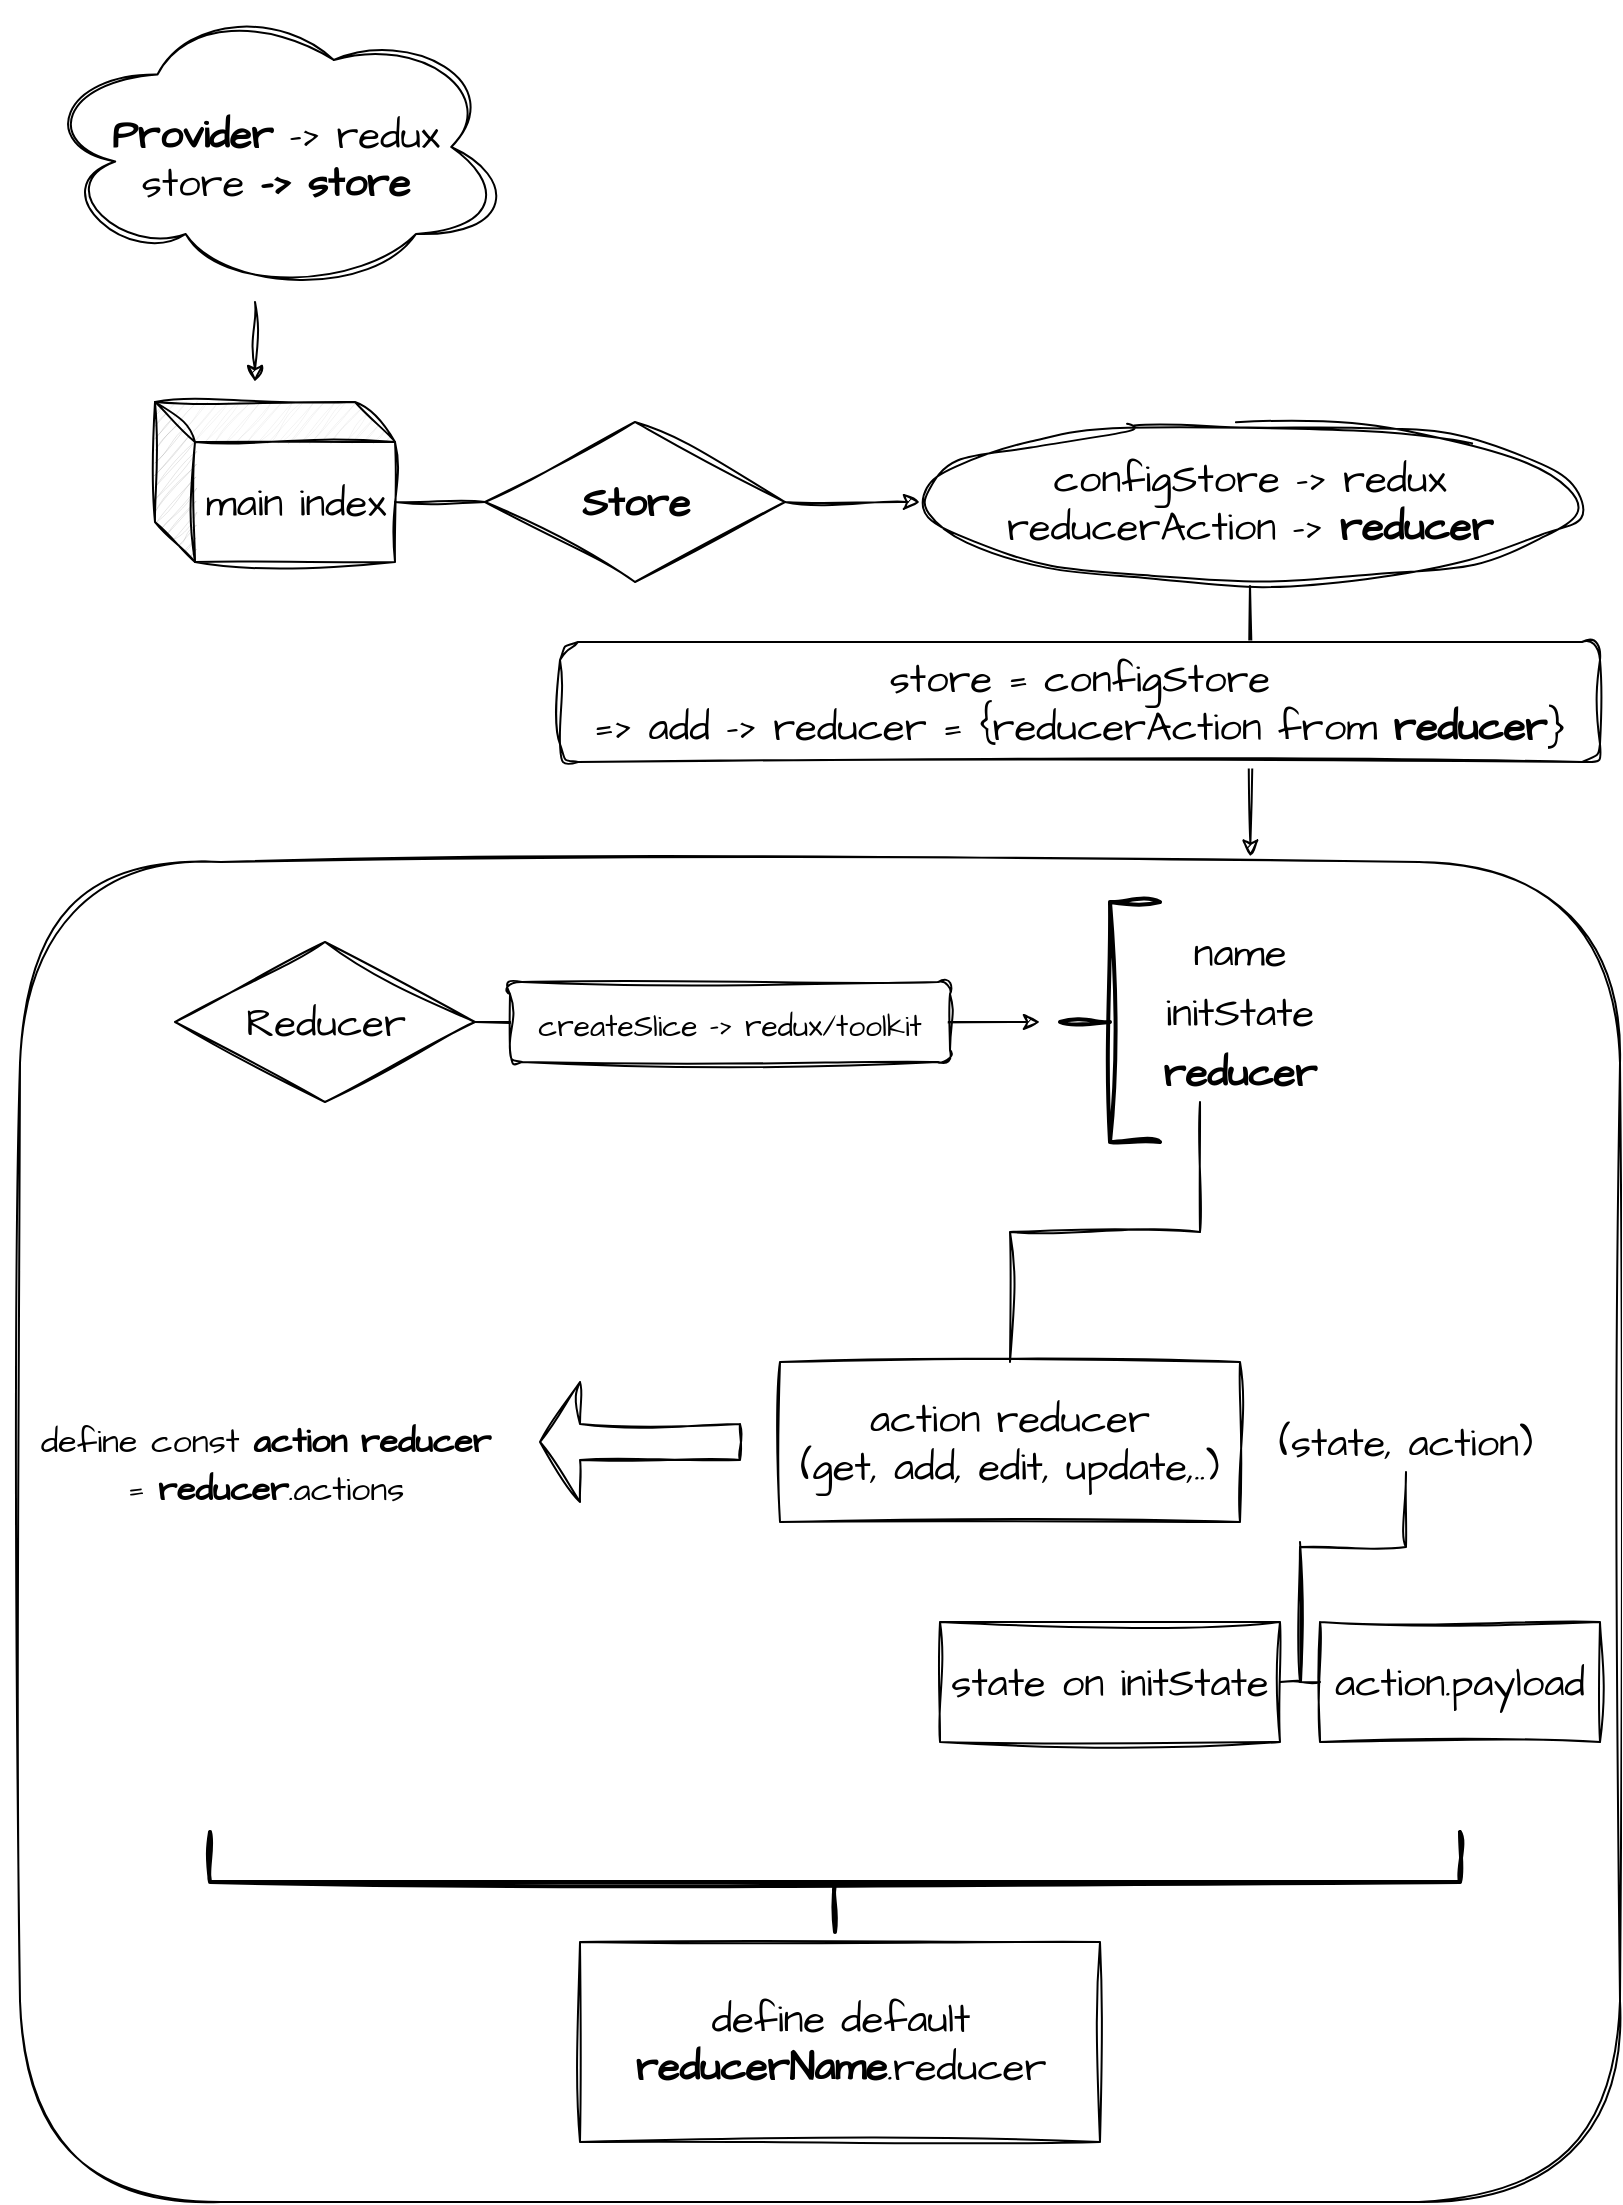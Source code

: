 <mxfile version="21.6.8" type="device">
  <diagram name="Redux Toolkit - Basic" id="vx6qZlpkWdnwxtrIfpL4">
    <mxGraphModel dx="936" dy="522" grid="1" gridSize="10" guides="1" tooltips="1" connect="1" arrows="1" fold="1" page="1" pageScale="1" pageWidth="827" pageHeight="1169" math="0" shadow="0">
      <root>
        <mxCell id="0" />
        <mxCell id="1" parent="0" />
        <mxCell id="quPJ_V-eW_hT16Q9osnY-76" value="" style="endArrow=classic;html=1;rounded=0;sketch=1;hachureGap=4;jiggle=2;curveFitting=1;fontFamily=Architects Daughter;fontSource=https%3A%2F%2Ffonts.googleapis.com%2Fcss%3Ffamily%3DArchitects%2BDaughter;fontSize=16;exitX=0.5;exitY=1;exitDx=0;exitDy=0;entryX=0.769;entryY=-0.004;entryDx=0;entryDy=0;entryPerimeter=0;" edge="1" parent="1" source="quPJ_V-eW_hT16Q9osnY-71" target="quPJ_V-eW_hT16Q9osnY-66">
          <mxGeometry width="50" height="50" relative="1" as="geometry">
            <mxPoint x="530" y="460" as="sourcePoint" />
            <mxPoint x="580" y="410" as="targetPoint" />
          </mxGeometry>
        </mxCell>
        <mxCell id="quPJ_V-eW_hT16Q9osnY-73" value="store = configStore&lt;br&gt;=&amp;gt; add -&amp;gt; reducer = {reducerAction from &lt;b&gt;reducer&lt;/b&gt;}" style="rounded=1;whiteSpace=wrap;html=1;sketch=1;hachureGap=4;jiggle=2;curveFitting=1;fontFamily=Architects Daughter;fontSource=https%3A%2F%2Ffonts.googleapis.com%2Fcss%3Ffamily%3DArchitects%2BDaughter;fontSize=20;" vertex="1" parent="1">
          <mxGeometry x="280" y="330" width="520" height="60" as="geometry" />
        </mxCell>
        <mxCell id="quPJ_V-eW_hT16Q9osnY-66" value="" style="rounded=1;whiteSpace=wrap;html=1;sketch=1;hachureGap=4;jiggle=2;curveFitting=1;fontFamily=Architects Daughter;fontSource=https%3A%2F%2Ffonts.googleapis.com%2Fcss%3Ffamily%3DArchitects%2BDaughter;fontSize=20;" vertex="1" parent="1">
          <mxGeometry x="10" y="440" width="800" height="670" as="geometry" />
        </mxCell>
        <mxCell id="quPJ_V-eW_hT16Q9osnY-65" value="" style="rounded=0;whiteSpace=wrap;html=1;sketch=1;hachureGap=4;jiggle=2;curveFitting=1;fontFamily=Architects Daughter;fontSource=https%3A%2F%2Ffonts.googleapis.com%2Fcss%3Ffamily%3DArchitects%2BDaughter;fontSize=20;" vertex="1" parent="1">
          <mxGeometry x="290" y="980" width="260" height="100" as="geometry" />
        </mxCell>
        <mxCell id="quPJ_V-eW_hT16Q9osnY-44" value="" style="endArrow=classic;html=1;rounded=0;sketch=1;hachureGap=4;jiggle=2;curveFitting=1;fontFamily=Architects Daughter;fontSource=https%3A%2F%2Ffonts.googleapis.com%2Fcss%3Ffamily%3DArchitects%2BDaughter;fontSize=16;" edge="1" parent="1">
          <mxGeometry width="50" height="50" relative="1" as="geometry">
            <mxPoint x="237.5" y="520" as="sourcePoint" />
            <mxPoint x="520" y="520" as="targetPoint" />
          </mxGeometry>
        </mxCell>
        <mxCell id="quPJ_V-eW_hT16Q9osnY-46" value="" style="rounded=1;whiteSpace=wrap;html=1;sketch=1;hachureGap=4;jiggle=2;curveFitting=1;fontFamily=Architects Daughter;fontSource=https%3A%2F%2Ffonts.googleapis.com%2Fcss%3Ffamily%3DArchitects%2BDaughter;fontSize=20;" vertex="1" parent="1">
          <mxGeometry x="255" y="500" width="220" height="40" as="geometry" />
        </mxCell>
        <mxCell id="quPJ_V-eW_hT16Q9osnY-4" value="" style="ellipse;shape=cloud;whiteSpace=wrap;html=1;sketch=1;hachureGap=4;jiggle=2;curveFitting=1;fontFamily=Architects Daughter;fontSource=https%3A%2F%2Ffonts.googleapis.com%2Fcss%3Ffamily%3DArchitects%2BDaughter;fontSize=20;" vertex="1" parent="1">
          <mxGeometry x="20" y="10" width="235" height="145" as="geometry" />
        </mxCell>
        <mxCell id="quPJ_V-eW_hT16Q9osnY-1" value="main index" style="shape=cube;whiteSpace=wrap;html=1;boundedLbl=1;backgroundOutline=1;darkOpacity=0.05;darkOpacity2=0.1;sketch=1;hachureGap=4;jiggle=2;curveFitting=1;fontFamily=Architects Daughter;fontSource=https%3A%2F%2Ffonts.googleapis.com%2Fcss%3Ffamily%3DArchitects%2BDaughter;fontSize=20;" vertex="1" parent="1">
          <mxGeometry x="77.5" y="210" width="120" height="80" as="geometry" />
        </mxCell>
        <mxCell id="quPJ_V-eW_hT16Q9osnY-2" value="&lt;b&gt;Provider &lt;/b&gt;-&amp;gt; redux&lt;br&gt;store &lt;b&gt;-&amp;gt; store&lt;/b&gt;" style="text;html=1;strokeColor=none;fillColor=none;align=center;verticalAlign=middle;whiteSpace=wrap;rounded=0;fontSize=20;fontFamily=Architects Daughter;" vertex="1" parent="1">
          <mxGeometry x="37.5" y="72.5" width="200" height="30" as="geometry" />
        </mxCell>
        <mxCell id="quPJ_V-eW_hT16Q9osnY-3" value="" style="endArrow=classic;html=1;rounded=0;sketch=1;hachureGap=4;jiggle=2;curveFitting=1;fontFamily=Architects Daughter;fontSource=https%3A%2F%2Ffonts.googleapis.com%2Fcss%3Ffamily%3DArchitects%2BDaughter;fontSize=16;" edge="1" parent="1">
          <mxGeometry width="50" height="50" relative="1" as="geometry">
            <mxPoint x="127.5" y="160" as="sourcePoint" />
            <mxPoint x="127.5" y="200" as="targetPoint" />
          </mxGeometry>
        </mxCell>
        <mxCell id="quPJ_V-eW_hT16Q9osnY-9" value="&lt;b&gt;Store&lt;/b&gt;" style="rhombus;whiteSpace=wrap;html=1;sketch=1;hachureGap=4;jiggle=2;curveFitting=1;fontFamily=Architects Daughter;fontSource=https%3A%2F%2Ffonts.googleapis.com%2Fcss%3Ffamily%3DArchitects%2BDaughter;fontSize=20;" vertex="1" parent="1">
          <mxGeometry x="242.5" y="220" width="150" height="80" as="geometry" />
        </mxCell>
        <mxCell id="quPJ_V-eW_hT16Q9osnY-10" value="Reducer" style="rhombus;whiteSpace=wrap;html=1;sketch=1;hachureGap=4;jiggle=2;curveFitting=1;fontFamily=Architects Daughter;fontSource=https%3A%2F%2Ffonts.googleapis.com%2Fcss%3Ffamily%3DArchitects%2BDaughter;fontSize=20;" vertex="1" parent="1">
          <mxGeometry x="87.5" y="480" width="150" height="80" as="geometry" />
        </mxCell>
        <mxCell id="quPJ_V-eW_hT16Q9osnY-43" value="&lt;font style=&quot;font-size: 15px;&quot;&gt;createSlice -&amp;gt; redux/toolkit&lt;/font&gt;" style="text;html=1;strokeColor=none;fillColor=none;align=center;verticalAlign=middle;whiteSpace=wrap;rounded=0;fontSize=20;fontFamily=Architects Daughter;" vertex="1" parent="1">
          <mxGeometry x="265" y="505" width="200" height="30" as="geometry" />
        </mxCell>
        <mxCell id="quPJ_V-eW_hT16Q9osnY-47" value="" style="strokeWidth=2;html=1;shape=mxgraph.flowchart.annotation_2;align=left;labelPosition=right;pointerEvents=1;sketch=1;hachureGap=4;jiggle=2;curveFitting=1;fontFamily=Architects Daughter;fontSource=https%3A%2F%2Ffonts.googleapis.com%2Fcss%3Ffamily%3DArchitects%2BDaughter;fontSize=20;" vertex="1" parent="1">
          <mxGeometry x="530" y="460" width="50" height="120" as="geometry" />
        </mxCell>
        <mxCell id="quPJ_V-eW_hT16Q9osnY-48" value="name" style="text;html=1;strokeColor=none;fillColor=none;align=center;verticalAlign=middle;whiteSpace=wrap;rounded=0;fontSize=20;fontFamily=Architects Daughter;" vertex="1" parent="1">
          <mxGeometry x="590" y="470" width="60" height="30" as="geometry" />
        </mxCell>
        <mxCell id="quPJ_V-eW_hT16Q9osnY-51" value="initState" style="text;html=1;strokeColor=none;fillColor=none;align=center;verticalAlign=middle;whiteSpace=wrap;rounded=0;fontSize=20;fontFamily=Architects Daughter;" vertex="1" parent="1">
          <mxGeometry x="590" y="500" width="60" height="30" as="geometry" />
        </mxCell>
        <mxCell id="quPJ_V-eW_hT16Q9osnY-52" value="&lt;b&gt;reducer&lt;/b&gt;" style="text;html=1;strokeColor=none;fillColor=none;align=center;verticalAlign=middle;whiteSpace=wrap;rounded=0;fontSize=20;fontFamily=Architects Daughter;" vertex="1" parent="1">
          <mxGeometry x="590" y="530" width="60" height="30" as="geometry" />
        </mxCell>
        <mxCell id="quPJ_V-eW_hT16Q9osnY-54" value="&lt;font style=&quot;font-size: 20px;&quot;&gt;action reducer&lt;br&gt;(get, add, edit, update,..)&lt;/font&gt;" style="whiteSpace=wrap;html=1;align=center;verticalAlign=middle;treeFolding=1;treeMoving=1;newEdgeStyle={&quot;edgeStyle&quot;:&quot;elbowEdgeStyle&quot;,&quot;startArrow&quot;:&quot;none&quot;,&quot;endArrow&quot;:&quot;none&quot;};sketch=1;hachureGap=4;jiggle=2;curveFitting=1;fontFamily=Architects Daughter;fontSource=https%3A%2F%2Ffonts.googleapis.com%2Fcss%3Ffamily%3DArchitects%2BDaughter;fontSize=20;" vertex="1" parent="1">
          <mxGeometry x="390" y="690" width="230" height="80" as="geometry" />
        </mxCell>
        <mxCell id="quPJ_V-eW_hT16Q9osnY-55" value="" style="edgeStyle=elbowEdgeStyle;elbow=vertical;sourcePerimeterSpacing=0;targetPerimeterSpacing=0;startArrow=none;endArrow=none;rounded=0;curved=0;sketch=1;hachureGap=4;jiggle=2;curveFitting=1;fontFamily=Architects Daughter;fontSource=https%3A%2F%2Ffonts.googleapis.com%2Fcss%3Ffamily%3DArchitects%2BDaughter;fontSize=16;" edge="1" target="quPJ_V-eW_hT16Q9osnY-54" parent="1">
          <mxGeometry relative="1" as="geometry">
            <mxPoint x="600" y="560" as="sourcePoint" />
          </mxGeometry>
        </mxCell>
        <mxCell id="quPJ_V-eW_hT16Q9osnY-56" value="(state, action)" style="text;html=1;strokeColor=none;fillColor=none;align=center;verticalAlign=middle;whiteSpace=wrap;rounded=0;fontSize=20;fontFamily=Architects Daughter;" vertex="1" parent="1">
          <mxGeometry x="630" y="715" width="146" height="30" as="geometry" />
        </mxCell>
        <mxCell id="quPJ_V-eW_hT16Q9osnY-57" value="" style="edgeStyle=orthogonalEdgeStyle;sourcePerimeterSpacing=0;targetPerimeterSpacing=0;startArrow=none;endArrow=none;rounded=0;targetPortConstraint=eastwest;sourcePortConstraint=northsouth;curved=0;rounded=0;sketch=1;hachureGap=4;jiggle=2;curveFitting=1;fontFamily=Architects Daughter;fontSource=https%3A%2F%2Ffonts.googleapis.com%2Fcss%3Ffamily%3DArchitects%2BDaughter;fontSize=16;" edge="1" target="quPJ_V-eW_hT16Q9osnY-59" parent="1">
          <mxGeometry relative="1" as="geometry">
            <mxPoint x="650" y="780" as="sourcePoint" />
          </mxGeometry>
        </mxCell>
        <mxCell id="quPJ_V-eW_hT16Q9osnY-58" value="" style="edgeStyle=orthogonalEdgeStyle;sourcePerimeterSpacing=0;targetPerimeterSpacing=0;startArrow=none;endArrow=none;rounded=0;targetPortConstraint=eastwest;sourcePortConstraint=northsouth;curved=0;rounded=0;sketch=1;hachureGap=4;jiggle=2;curveFitting=1;fontFamily=Architects Daughter;fontSource=https%3A%2F%2Ffonts.googleapis.com%2Fcss%3Ffamily%3DArchitects%2BDaughter;fontSize=16;exitX=0.5;exitY=1;exitDx=0;exitDy=0;" edge="1" target="quPJ_V-eW_hT16Q9osnY-60" parent="1" source="quPJ_V-eW_hT16Q9osnY-56">
          <mxGeometry relative="1" as="geometry">
            <mxPoint x="650" y="780" as="sourcePoint" />
          </mxGeometry>
        </mxCell>
        <mxCell id="quPJ_V-eW_hT16Q9osnY-59" value="state on initState" style="whiteSpace=wrap;html=1;align=center;verticalAlign=middle;treeFolding=1;treeMoving=1;sketch=1;hachureGap=4;jiggle=2;curveFitting=1;fontFamily=Architects Daughter;fontSource=https%3A%2F%2Ffonts.googleapis.com%2Fcss%3Ffamily%3DArchitects%2BDaughter;fontSize=20;" vertex="1" parent="1">
          <mxGeometry x="470" y="820" width="170" height="60" as="geometry" />
        </mxCell>
        <mxCell id="quPJ_V-eW_hT16Q9osnY-60" value="action.payload" style="whiteSpace=wrap;html=1;align=center;verticalAlign=middle;treeFolding=1;treeMoving=1;sketch=1;hachureGap=4;jiggle=2;curveFitting=1;fontFamily=Architects Daughter;fontSource=https%3A%2F%2Ffonts.googleapis.com%2Fcss%3Ffamily%3DArchitects%2BDaughter;fontSize=20;" vertex="1" parent="1">
          <mxGeometry x="660" y="820" width="140" height="60" as="geometry" />
        </mxCell>
        <mxCell id="quPJ_V-eW_hT16Q9osnY-61" value="" style="shape=singleArrow;direction=west;whiteSpace=wrap;html=1;sketch=1;hachureGap=4;jiggle=2;curveFitting=1;fontFamily=Architects Daughter;fontSource=https%3A%2F%2Ffonts.googleapis.com%2Fcss%3Ffamily%3DArchitects%2BDaughter;fontSize=20;" vertex="1" parent="1">
          <mxGeometry x="270" y="700" width="100" height="60" as="geometry" />
        </mxCell>
        <mxCell id="quPJ_V-eW_hT16Q9osnY-62" value="&lt;font style=&quot;font-size: 17px;&quot;&gt;define const &lt;b&gt;action reducer &lt;/b&gt;&lt;br&gt;= &lt;b&gt;reducer&lt;/b&gt;.actions&lt;/font&gt;" style="text;html=1;strokeColor=none;fillColor=none;align=center;verticalAlign=middle;whiteSpace=wrap;rounded=0;fontSize=20;fontFamily=Architects Daughter;" vertex="1" parent="1">
          <mxGeometry y="710" width="266" height="60" as="geometry" />
        </mxCell>
        <mxCell id="quPJ_V-eW_hT16Q9osnY-63" value="define default &lt;b&gt;reducerName&lt;/b&gt;.reducer" style="text;html=1;strokeColor=none;fillColor=none;align=center;verticalAlign=middle;whiteSpace=wrap;rounded=0;fontSize=20;fontFamily=Architects Daughter;" vertex="1" parent="1">
          <mxGeometry x="292.5" y="1000" width="255" height="60" as="geometry" />
        </mxCell>
        <mxCell id="quPJ_V-eW_hT16Q9osnY-64" value="" style="strokeWidth=2;html=1;shape=mxgraph.flowchart.annotation_2;align=left;labelPosition=right;pointerEvents=1;sketch=1;hachureGap=4;jiggle=2;curveFitting=1;fontFamily=Architects Daughter;fontSource=https%3A%2F%2Ffonts.googleapis.com%2Fcss%3Ffamily%3DArchitects%2BDaughter;fontSize=20;rotation=-90;" vertex="1" parent="1">
          <mxGeometry x="392.5" y="637.5" width="50" height="625" as="geometry" />
        </mxCell>
        <mxCell id="quPJ_V-eW_hT16Q9osnY-68" value="" style="endArrow=none;html=1;rounded=0;sketch=1;hachureGap=4;jiggle=2;curveFitting=1;fontFamily=Architects Daughter;fontSource=https%3A%2F%2Ffonts.googleapis.com%2Fcss%3Ffamily%3DArchitects%2BDaughter;fontSize=16;entryX=0;entryY=0.5;entryDx=0;entryDy=0;" edge="1" parent="1" target="quPJ_V-eW_hT16Q9osnY-9">
          <mxGeometry width="50" height="50" relative="1" as="geometry">
            <mxPoint x="197.5" y="260" as="sourcePoint" />
            <mxPoint x="247.5" y="210" as="targetPoint" />
          </mxGeometry>
        </mxCell>
        <mxCell id="quPJ_V-eW_hT16Q9osnY-71" value="configStore -&amp;gt; redux&lt;br&gt;reducerAction -&amp;gt; &lt;b&gt;reducer&lt;/b&gt;" style="ellipse;whiteSpace=wrap;html=1;sketch=1;hachureGap=4;jiggle=2;curveFitting=1;fontFamily=Architects Daughter;fontSource=https%3A%2F%2Ffonts.googleapis.com%2Fcss%3Ffamily%3DArchitects%2BDaughter;fontSize=20;" vertex="1" parent="1">
          <mxGeometry x="460" y="220" width="330" height="80" as="geometry" />
        </mxCell>
        <mxCell id="quPJ_V-eW_hT16Q9osnY-77" value="" style="endArrow=classic;html=1;rounded=0;sketch=1;hachureGap=4;jiggle=2;curveFitting=1;fontFamily=Architects Daughter;fontSource=https%3A%2F%2Ffonts.googleapis.com%2Fcss%3Ffamily%3DArchitects%2BDaughter;fontSize=16;exitX=1;exitY=0.5;exitDx=0;exitDy=0;" edge="1" parent="1" source="quPJ_V-eW_hT16Q9osnY-9" target="quPJ_V-eW_hT16Q9osnY-71">
          <mxGeometry width="50" height="50" relative="1" as="geometry">
            <mxPoint x="450" y="380" as="sourcePoint" />
            <mxPoint x="500" y="330" as="targetPoint" />
          </mxGeometry>
        </mxCell>
      </root>
    </mxGraphModel>
  </diagram>
</mxfile>

